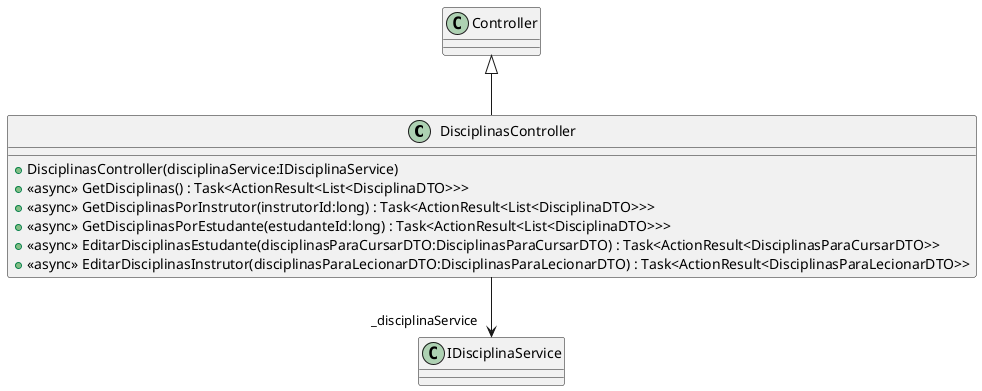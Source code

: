 @startuml
class DisciplinasController {
    + DisciplinasController(disciplinaService:IDisciplinaService)
    + <<async>> GetDisciplinas() : Task<ActionResult<List<DisciplinaDTO>>>
    + <<async>> GetDisciplinasPorInstrutor(instrutorId:long) : Task<ActionResult<List<DisciplinaDTO>>>
    + <<async>> GetDisciplinasPorEstudante(estudanteId:long) : Task<ActionResult<List<DisciplinaDTO>>>
    + <<async>> EditarDisciplinasEstudante(disciplinasParaCursarDTO:DisciplinasParaCursarDTO) : Task<ActionResult<DisciplinasParaCursarDTO>>
    + <<async>> EditarDisciplinasInstrutor(disciplinasParaLecionarDTO:DisciplinasParaLecionarDTO) : Task<ActionResult<DisciplinasParaLecionarDTO>>
}
Controller <|-- DisciplinasController
DisciplinasController --> "_disciplinaService" IDisciplinaService
@enduml
